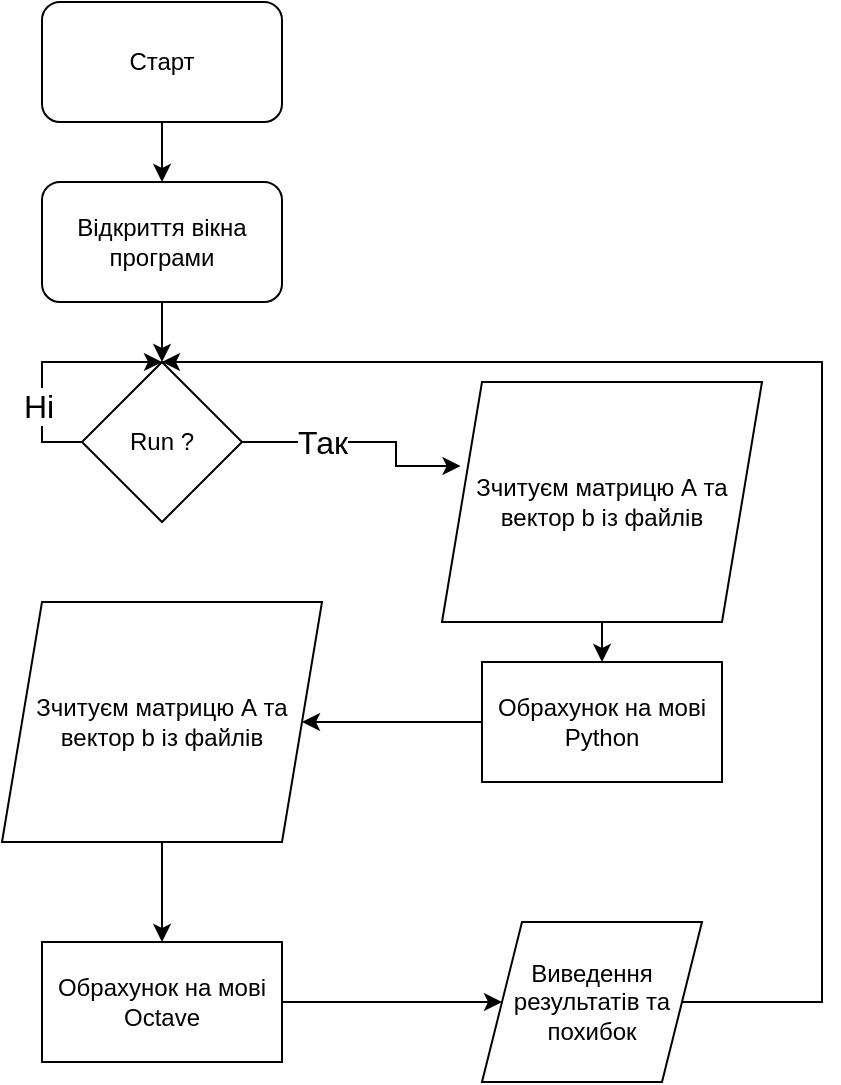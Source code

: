 <mxfile version="21.8.2" type="device">
  <diagram id="C5RBs43oDa-KdzZeNtuy" name="Page-1">
    <mxGraphModel dx="961" dy="559" grid="0" gridSize="10" guides="1" tooltips="1" connect="1" arrows="1" fold="1" page="1" pageScale="1" pageWidth="827" pageHeight="1169" math="0" shadow="0">
      <root>
        <mxCell id="WIyWlLk6GJQsqaUBKTNV-0" />
        <mxCell id="WIyWlLk6GJQsqaUBKTNV-1" parent="WIyWlLk6GJQsqaUBKTNV-0" />
        <mxCell id="f-UEst7nbONEunKU4eRH-7" style="edgeStyle=orthogonalEdgeStyle;rounded=0;orthogonalLoop=1;jettySize=auto;html=1;exitX=0.5;exitY=1;exitDx=0;exitDy=0;entryX=0.5;entryY=0;entryDx=0;entryDy=0;" edge="1" parent="WIyWlLk6GJQsqaUBKTNV-1" source="f-UEst7nbONEunKU4eRH-0" target="f-UEst7nbONEunKU4eRH-6">
          <mxGeometry relative="1" as="geometry" />
        </mxCell>
        <mxCell id="f-UEst7nbONEunKU4eRH-0" value="Відкриття вікна програми" style="rounded=1;whiteSpace=wrap;html=1;" vertex="1" parent="WIyWlLk6GJQsqaUBKTNV-1">
          <mxGeometry x="214" y="158" width="120" height="60" as="geometry" />
        </mxCell>
        <mxCell id="f-UEst7nbONEunKU4eRH-16" style="edgeStyle=orthogonalEdgeStyle;rounded=0;orthogonalLoop=1;jettySize=auto;html=1;exitX=0.5;exitY=1;exitDx=0;exitDy=0;entryX=0.5;entryY=0;entryDx=0;entryDy=0;" edge="1" parent="WIyWlLk6GJQsqaUBKTNV-1" source="f-UEst7nbONEunKU4eRH-1" target="f-UEst7nbONEunKU4eRH-0">
          <mxGeometry relative="1" as="geometry" />
        </mxCell>
        <mxCell id="f-UEst7nbONEunKU4eRH-1" value="Старт" style="rounded=1;whiteSpace=wrap;html=1;" vertex="1" parent="WIyWlLk6GJQsqaUBKTNV-1">
          <mxGeometry x="214" y="68" width="120" height="60" as="geometry" />
        </mxCell>
        <mxCell id="f-UEst7nbONEunKU4eRH-19" style="edgeStyle=orthogonalEdgeStyle;rounded=0;orthogonalLoop=1;jettySize=auto;html=1;exitX=0;exitY=0.5;exitDx=0;exitDy=0;entryX=1;entryY=0.5;entryDx=0;entryDy=0;" edge="1" parent="WIyWlLk6GJQsqaUBKTNV-1" source="f-UEst7nbONEunKU4eRH-3" target="f-UEst7nbONEunKU4eRH-18">
          <mxGeometry relative="1" as="geometry" />
        </mxCell>
        <mxCell id="f-UEst7nbONEunKU4eRH-3" value="Обрахунок на мові Python" style="rounded=0;whiteSpace=wrap;html=1;" vertex="1" parent="WIyWlLk6GJQsqaUBKTNV-1">
          <mxGeometry x="434" y="398" width="120" height="60" as="geometry" />
        </mxCell>
        <mxCell id="f-UEst7nbONEunKU4eRH-22" style="edgeStyle=orthogonalEdgeStyle;rounded=0;orthogonalLoop=1;jettySize=auto;html=1;exitX=1;exitY=0.5;exitDx=0;exitDy=0;" edge="1" parent="WIyWlLk6GJQsqaUBKTNV-1" source="f-UEst7nbONEunKU4eRH-4" target="f-UEst7nbONEunKU4eRH-21">
          <mxGeometry relative="1" as="geometry" />
        </mxCell>
        <mxCell id="f-UEst7nbONEunKU4eRH-4" value="Обрахунок на мові Octave" style="rounded=0;whiteSpace=wrap;html=1;" vertex="1" parent="WIyWlLk6GJQsqaUBKTNV-1">
          <mxGeometry x="214" y="538" width="120" height="60" as="geometry" />
        </mxCell>
        <mxCell id="f-UEst7nbONEunKU4eRH-12" style="edgeStyle=orthogonalEdgeStyle;rounded=0;orthogonalLoop=1;jettySize=auto;html=1;exitX=1;exitY=0.5;exitDx=0;exitDy=0;entryX=0.058;entryY=0.35;entryDx=0;entryDy=0;entryPerimeter=0;" edge="1" parent="WIyWlLk6GJQsqaUBKTNV-1" source="f-UEst7nbONEunKU4eRH-6" target="f-UEst7nbONEunKU4eRH-14">
          <mxGeometry relative="1" as="geometry">
            <Array as="points">
              <mxPoint x="391" y="288" />
            </Array>
          </mxGeometry>
        </mxCell>
        <mxCell id="f-UEst7nbONEunKU4eRH-13" value="Так" style="edgeLabel;html=1;align=center;verticalAlign=middle;resizable=0;points=[];fontSize=16;" vertex="1" connectable="0" parent="f-UEst7nbONEunKU4eRH-12">
          <mxGeometry x="-0.04" y="-2" relative="1" as="geometry">
            <mxPoint x="-18" y="-2" as="offset" />
          </mxGeometry>
        </mxCell>
        <mxCell id="f-UEst7nbONEunKU4eRH-6" value="Run ?" style="rhombus;whiteSpace=wrap;html=1;" vertex="1" parent="WIyWlLk6GJQsqaUBKTNV-1">
          <mxGeometry x="234" y="248" width="80" height="80" as="geometry" />
        </mxCell>
        <mxCell id="f-UEst7nbONEunKU4eRH-10" style="edgeStyle=orthogonalEdgeStyle;rounded=0;orthogonalLoop=1;jettySize=auto;html=1;exitX=0;exitY=0.5;exitDx=0;exitDy=0;entryX=0.5;entryY=0;entryDx=0;entryDy=0;" edge="1" parent="WIyWlLk6GJQsqaUBKTNV-1" source="f-UEst7nbONEunKU4eRH-6" target="f-UEst7nbONEunKU4eRH-6">
          <mxGeometry relative="1" as="geometry">
            <Array as="points">
              <mxPoint x="214" y="288" />
              <mxPoint x="214" y="248" />
            </Array>
          </mxGeometry>
        </mxCell>
        <mxCell id="f-UEst7nbONEunKU4eRH-11" value="Ні" style="edgeLabel;html=1;align=center;verticalAlign=middle;resizable=0;points=[];fontSize=16;" vertex="1" connectable="0" parent="f-UEst7nbONEunKU4eRH-10">
          <mxGeometry x="-0.362" y="2" relative="1" as="geometry">
            <mxPoint as="offset" />
          </mxGeometry>
        </mxCell>
        <mxCell id="f-UEst7nbONEunKU4eRH-17" style="edgeStyle=orthogonalEdgeStyle;rounded=0;orthogonalLoop=1;jettySize=auto;html=1;exitX=0.5;exitY=1;exitDx=0;exitDy=0;entryX=0.5;entryY=0;entryDx=0;entryDy=0;" edge="1" parent="WIyWlLk6GJQsqaUBKTNV-1" source="f-UEst7nbONEunKU4eRH-14" target="f-UEst7nbONEunKU4eRH-3">
          <mxGeometry relative="1" as="geometry" />
        </mxCell>
        <mxCell id="f-UEst7nbONEunKU4eRH-14" value="Зчитуєм матрицю А та вектор b із файлів" style="shape=parallelogram;perimeter=parallelogramPerimeter;whiteSpace=wrap;html=1;fixedSize=1;" vertex="1" parent="WIyWlLk6GJQsqaUBKTNV-1">
          <mxGeometry x="414" y="258" width="160" height="120" as="geometry" />
        </mxCell>
        <mxCell id="f-UEst7nbONEunKU4eRH-20" style="edgeStyle=orthogonalEdgeStyle;rounded=0;orthogonalLoop=1;jettySize=auto;html=1;exitX=0.5;exitY=1;exitDx=0;exitDy=0;entryX=0.5;entryY=0;entryDx=0;entryDy=0;" edge="1" parent="WIyWlLk6GJQsqaUBKTNV-1" source="f-UEst7nbONEunKU4eRH-18" target="f-UEst7nbONEunKU4eRH-4">
          <mxGeometry relative="1" as="geometry" />
        </mxCell>
        <mxCell id="f-UEst7nbONEunKU4eRH-18" value="Зчитуєм матрицю А та вектор b із файлів" style="shape=parallelogram;perimeter=parallelogramPerimeter;whiteSpace=wrap;html=1;fixedSize=1;" vertex="1" parent="WIyWlLk6GJQsqaUBKTNV-1">
          <mxGeometry x="194" y="368" width="160" height="120" as="geometry" />
        </mxCell>
        <mxCell id="f-UEst7nbONEunKU4eRH-24" style="edgeStyle=orthogonalEdgeStyle;rounded=0;orthogonalLoop=1;jettySize=auto;html=1;exitX=1;exitY=0.5;exitDx=0;exitDy=0;entryX=0.5;entryY=0;entryDx=0;entryDy=0;" edge="1" parent="WIyWlLk6GJQsqaUBKTNV-1" source="f-UEst7nbONEunKU4eRH-21" target="f-UEst7nbONEunKU4eRH-6">
          <mxGeometry relative="1" as="geometry">
            <Array as="points">
              <mxPoint x="604" y="568" />
              <mxPoint x="604" y="248" />
            </Array>
          </mxGeometry>
        </mxCell>
        <mxCell id="f-UEst7nbONEunKU4eRH-21" value="Виведення результатів та похибок" style="shape=parallelogram;perimeter=parallelogramPerimeter;whiteSpace=wrap;html=1;fixedSize=1;" vertex="1" parent="WIyWlLk6GJQsqaUBKTNV-1">
          <mxGeometry x="434" y="528" width="110" height="80" as="geometry" />
        </mxCell>
      </root>
    </mxGraphModel>
  </diagram>
</mxfile>
